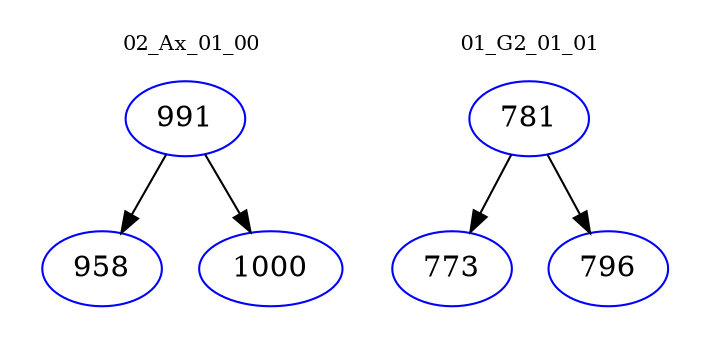 digraph{
subgraph cluster_0 {
color = white
label = "02_Ax_01_00";
fontsize=10;
T0_991 [label="991", color="blue"]
T0_991 -> T0_958 [color="black"]
T0_958 [label="958", color="blue"]
T0_991 -> T0_1000 [color="black"]
T0_1000 [label="1000", color="blue"]
}
subgraph cluster_1 {
color = white
label = "01_G2_01_01";
fontsize=10;
T1_781 [label="781", color="blue"]
T1_781 -> T1_773 [color="black"]
T1_773 [label="773", color="blue"]
T1_781 -> T1_796 [color="black"]
T1_796 [label="796", color="blue"]
}
}
